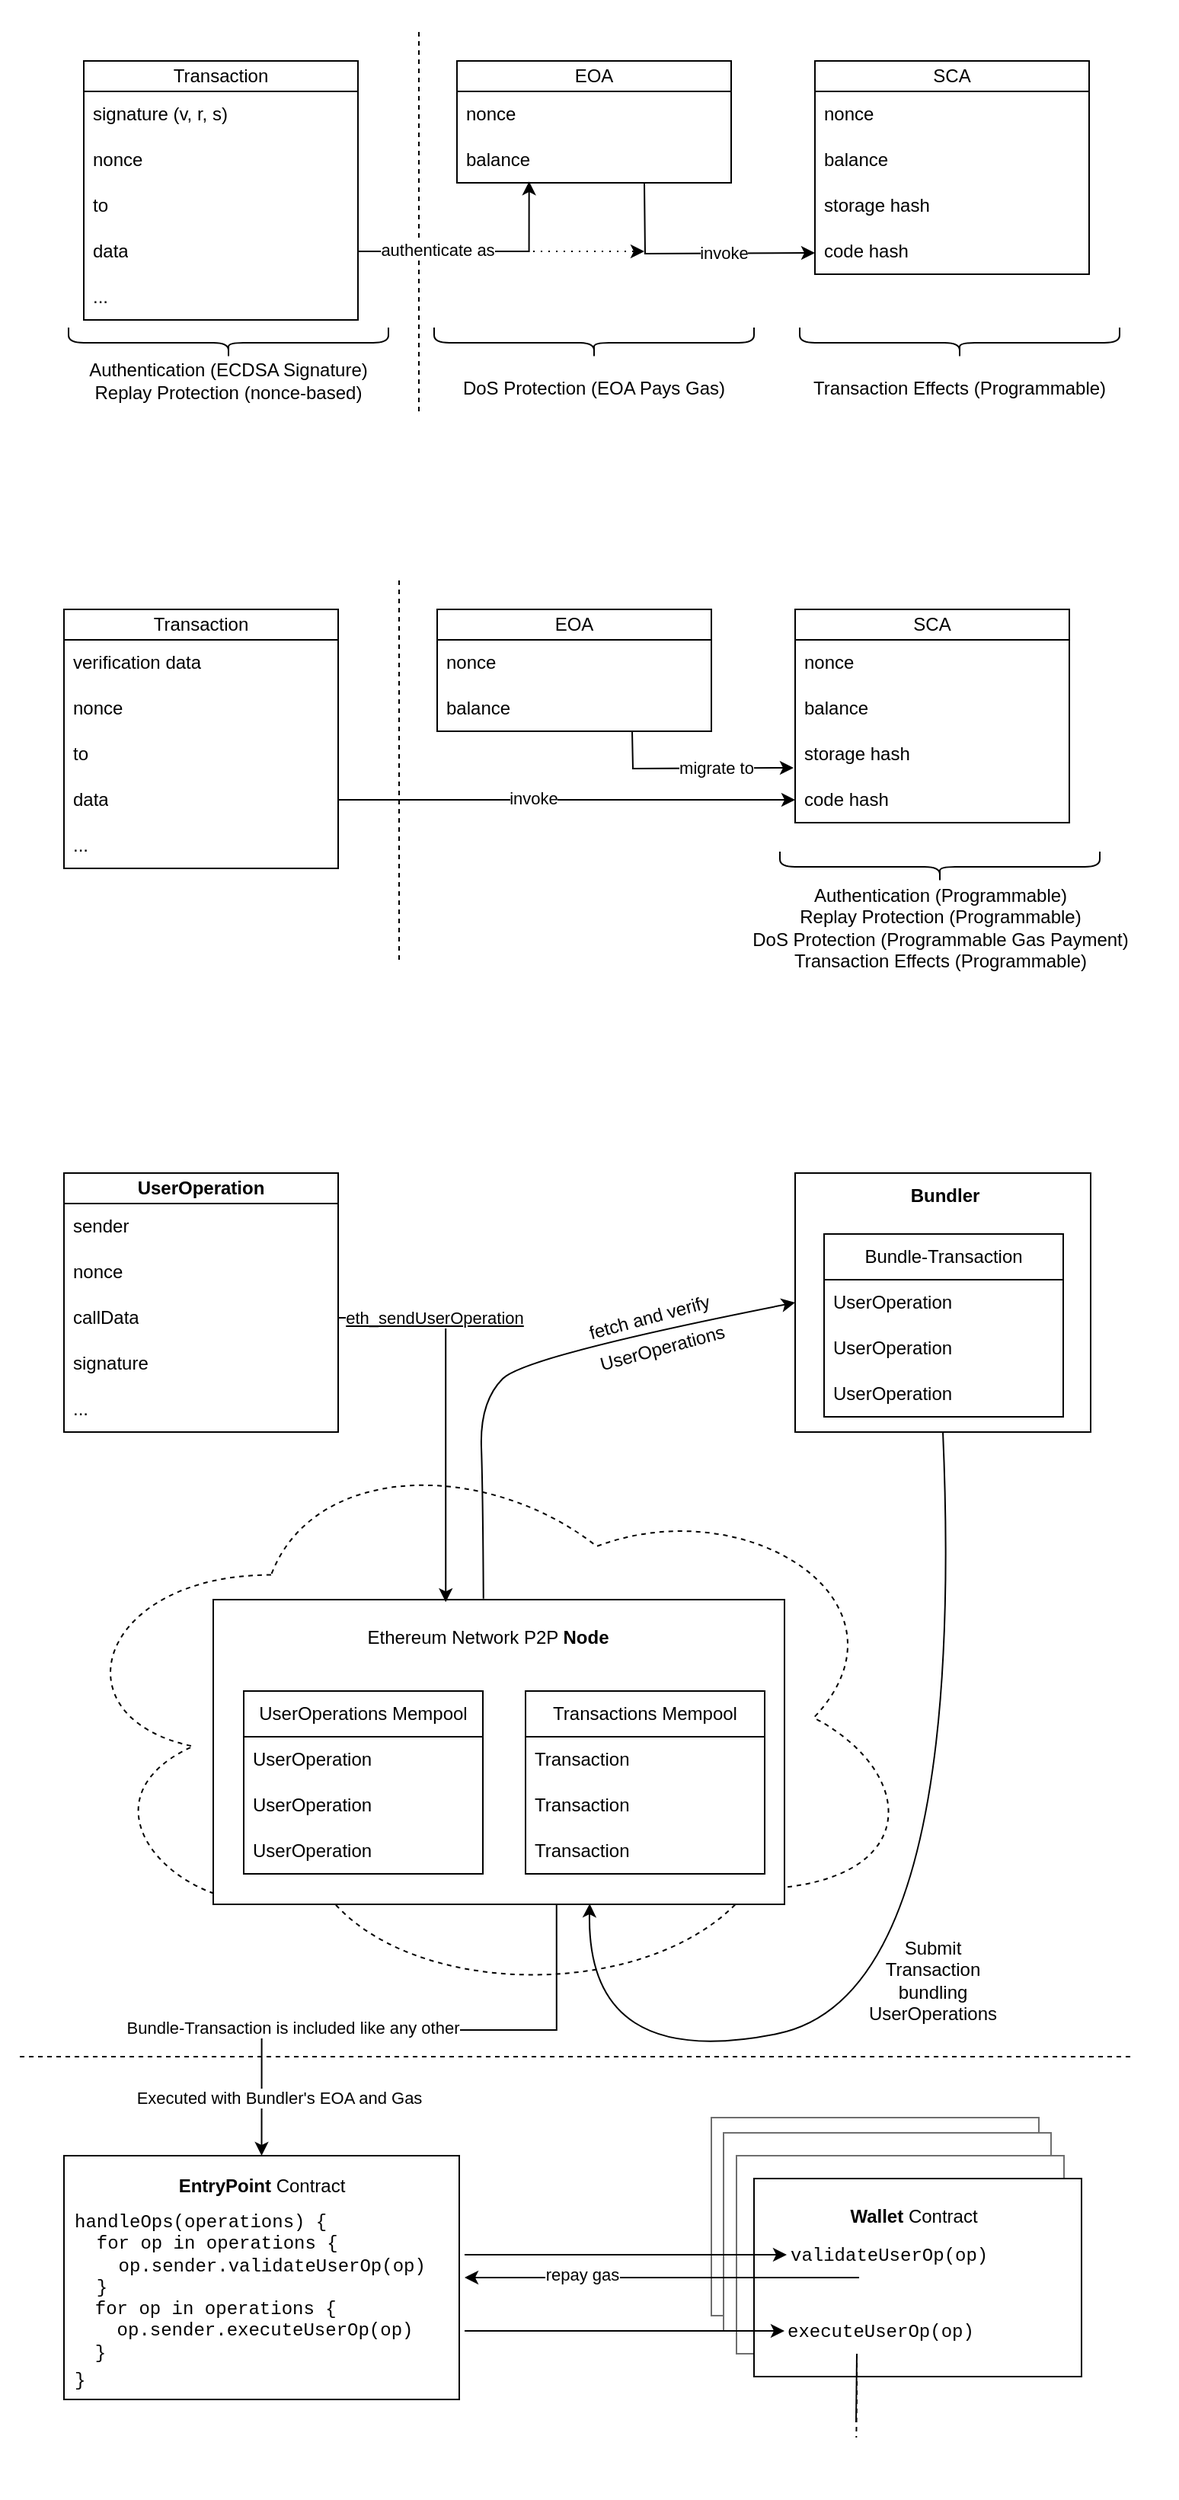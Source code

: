 <mxfile version="28.2.8">
  <diagram name="Page-1" id="7w7r3kvUFcRNMdiOJ8uH">
    <mxGraphModel dx="2393" dy="3970" grid="1" gridSize="10" guides="1" tooltips="1" connect="1" arrows="1" fold="1" page="1" pageScale="1" pageWidth="850" pageHeight="1100" math="0" shadow="0">
      <root>
        <mxCell id="0" />
        <mxCell id="1" parent="0" />
        <mxCell id="ZVY8FTALhbSQle76y_pE-7" value="" style="rounded=0;whiteSpace=wrap;html=1;strokeColor=none;" vertex="1" parent="1">
          <mxGeometry x="45" y="780" width="760" height="900" as="geometry" />
        </mxCell>
        <mxCell id="ZVY8FTALhbSQle76y_pE-8" value="" style="ellipse;shape=cloud;whiteSpace=wrap;html=1;dashed=1;" vertex="1" parent="1">
          <mxGeometry x="80.5" y="980" width="570" height="375" as="geometry" />
        </mxCell>
        <mxCell id="ZVY8FTALhbSQle76y_pE-43" style="edgeStyle=orthogonalEdgeStyle;rounded=0;orthogonalLoop=1;jettySize=auto;html=1;exitX=0.601;exitY=0.985;exitDx=0;exitDy=0;entryX=0.5;entryY=0;entryDx=0;entryDy=0;exitPerimeter=0;" edge="1" parent="1" source="ZVY8FTALhbSQle76y_pE-19" target="ZVY8FTALhbSQle76y_pE-37">
          <mxGeometry relative="1" as="geometry" />
        </mxCell>
        <mxCell id="ZVY8FTALhbSQle76y_pE-44" value="Bundle-Transaction is included like any other" style="edgeLabel;html=1;align=center;verticalAlign=middle;resizable=0;points=[];" vertex="1" connectable="0" parent="ZVY8FTALhbSQle76y_pE-43">
          <mxGeometry x="0.434" y="-2" relative="1" as="geometry">
            <mxPoint as="offset" />
          </mxGeometry>
        </mxCell>
        <mxCell id="ZVY8FTALhbSQle76y_pE-45" value="Executed with Bundler&#39;s EOA and Gas" style="edgeLabel;html=1;align=center;verticalAlign=middle;resizable=0;points=[];" vertex="1" connectable="0" parent="ZVY8FTALhbSQle76y_pE-43">
          <mxGeometry x="0.79" relative="1" as="geometry">
            <mxPoint x="11" as="offset" />
          </mxGeometry>
        </mxCell>
        <mxCell id="ZVY8FTALhbSQle76y_pE-19" value="" style="rounded=0;whiteSpace=wrap;html=1;" vertex="1" parent="1">
          <mxGeometry x="185" y="1090" width="375" height="200" as="geometry" />
        </mxCell>
        <mxCell id="ZYoF0feH29Gr8LBUgofb-40" value="" style="rounded=0;whiteSpace=wrap;html=1;strokeColor=none;" parent="1" vertex="1">
          <mxGeometry x="58" y="40" width="760" height="300" as="geometry" />
        </mxCell>
        <mxCell id="ZYoF0feH29Gr8LBUgofb-3" value="" style="endArrow=none;dashed=1;html=1;rounded=0;" parent="1" edge="1">
          <mxGeometry width="50" height="50" relative="1" as="geometry">
            <mxPoint x="320" y="310" as="sourcePoint" />
            <mxPoint x="320" y="60" as="targetPoint" />
          </mxGeometry>
        </mxCell>
        <mxCell id="ZYoF0feH29Gr8LBUgofb-5" value="" style="shape=curlyBracket;whiteSpace=wrap;html=1;rounded=1;labelPosition=left;verticalLabelPosition=middle;align=right;verticalAlign=middle;rotation=-90;" parent="1" vertex="1">
          <mxGeometry x="185" y="160" width="20" height="210" as="geometry" />
        </mxCell>
        <mxCell id="ZYoF0feH29Gr8LBUgofb-6" value="" style="shape=curlyBracket;whiteSpace=wrap;html=1;rounded=1;labelPosition=left;verticalLabelPosition=middle;align=right;verticalAlign=middle;rotation=-90;" parent="1" vertex="1">
          <mxGeometry x="425" y="160" width="20" height="210" as="geometry" />
        </mxCell>
        <mxCell id="ZYoF0feH29Gr8LBUgofb-7" value="" style="shape=curlyBracket;whiteSpace=wrap;html=1;rounded=1;labelPosition=left;verticalLabelPosition=middle;align=right;verticalAlign=middle;rotation=-90;" parent="1" vertex="1">
          <mxGeometry x="665" y="160" width="20" height="210" as="geometry" />
        </mxCell>
        <mxCell id="ZYoF0feH29Gr8LBUgofb-8" value="Authentication (ECDSA Signature)&lt;div&gt;Replay Protection (nonce-based)&lt;/div&gt;" style="text;html=1;align=center;verticalAlign=middle;whiteSpace=wrap;rounded=0;" parent="1" vertex="1">
          <mxGeometry x="90" y="275" width="210" height="30" as="geometry" />
        </mxCell>
        <mxCell id="ZYoF0feH29Gr8LBUgofb-9" value="DoS Protection (EOA Pays Gas)" style="text;html=1;align=center;verticalAlign=middle;whiteSpace=wrap;rounded=0;" parent="1" vertex="1">
          <mxGeometry x="330" y="280" width="210" height="30" as="geometry" />
        </mxCell>
        <mxCell id="ZYoF0feH29Gr8LBUgofb-10" value="Transaction Effects (Programmable)" style="text;html=1;align=center;verticalAlign=middle;whiteSpace=wrap;rounded=0;" parent="1" vertex="1">
          <mxGeometry x="570" y="280" width="210" height="30" as="geometry" />
        </mxCell>
        <mxCell id="ZYoF0feH29Gr8LBUgofb-16" value="Transaction" style="swimlane;fontStyle=0;childLayout=stackLayout;horizontal=1;startSize=20;horizontalStack=0;resizeParent=1;resizeParentMax=0;resizeLast=0;collapsible=1;marginBottom=0;whiteSpace=wrap;html=1;" parent="1" vertex="1">
          <mxGeometry x="100" y="80" width="180" height="170" as="geometry" />
        </mxCell>
        <mxCell id="ZYoF0feH29Gr8LBUgofb-17" value="signature (v, r, s)" style="text;strokeColor=none;fillColor=none;align=left;verticalAlign=middle;spacingLeft=4;spacingRight=4;overflow=hidden;points=[[0,0.5],[1,0.5]];portConstraint=eastwest;rotatable=0;whiteSpace=wrap;html=1;" parent="ZYoF0feH29Gr8LBUgofb-16" vertex="1">
          <mxGeometry y="20" width="180" height="30" as="geometry" />
        </mxCell>
        <mxCell id="ZYoF0feH29Gr8LBUgofb-18" value="nonce" style="text;strokeColor=none;fillColor=none;align=left;verticalAlign=middle;spacingLeft=4;spacingRight=4;overflow=hidden;points=[[0,0.5],[1,0.5]];portConstraint=eastwest;rotatable=0;whiteSpace=wrap;html=1;" parent="ZYoF0feH29Gr8LBUgofb-16" vertex="1">
          <mxGeometry y="50" width="180" height="30" as="geometry" />
        </mxCell>
        <mxCell id="ZYoF0feH29Gr8LBUgofb-20" value="to" style="text;strokeColor=none;fillColor=none;align=left;verticalAlign=middle;spacingLeft=4;spacingRight=4;overflow=hidden;points=[[0,0.5],[1,0.5]];portConstraint=eastwest;rotatable=0;whiteSpace=wrap;html=1;" parent="ZYoF0feH29Gr8LBUgofb-16" vertex="1">
          <mxGeometry y="80" width="180" height="30" as="geometry" />
        </mxCell>
        <mxCell id="ZYoF0feH29Gr8LBUgofb-19" value="data" style="text;strokeColor=none;fillColor=none;align=left;verticalAlign=middle;spacingLeft=4;spacingRight=4;overflow=hidden;points=[[0,0.5],[1,0.5]];portConstraint=eastwest;rotatable=0;whiteSpace=wrap;html=1;" parent="ZYoF0feH29Gr8LBUgofb-16" vertex="1">
          <mxGeometry y="110" width="180" height="30" as="geometry" />
        </mxCell>
        <mxCell id="ZYoF0feH29Gr8LBUgofb-21" value="..." style="text;strokeColor=none;fillColor=none;align=left;verticalAlign=middle;spacingLeft=4;spacingRight=4;overflow=hidden;points=[[0,0.5],[1,0.5]];portConstraint=eastwest;rotatable=0;whiteSpace=wrap;html=1;" parent="ZYoF0feH29Gr8LBUgofb-16" vertex="1">
          <mxGeometry y="140" width="180" height="30" as="geometry" />
        </mxCell>
        <mxCell id="ZYoF0feH29Gr8LBUgofb-22" value="EOA" style="swimlane;fontStyle=0;childLayout=stackLayout;horizontal=1;startSize=20;horizontalStack=0;resizeParent=1;resizeParentMax=0;resizeLast=0;collapsible=1;marginBottom=0;whiteSpace=wrap;html=1;" parent="1" vertex="1">
          <mxGeometry x="345" y="80" width="180" height="80" as="geometry" />
        </mxCell>
        <mxCell id="ZYoF0feH29Gr8LBUgofb-23" value="nonce" style="text;strokeColor=none;fillColor=none;align=left;verticalAlign=middle;spacingLeft=4;spacingRight=4;overflow=hidden;points=[[0,0.5],[1,0.5]];portConstraint=eastwest;rotatable=0;whiteSpace=wrap;html=1;" parent="ZYoF0feH29Gr8LBUgofb-22" vertex="1">
          <mxGeometry y="20" width="180" height="30" as="geometry" />
        </mxCell>
        <mxCell id="ZYoF0feH29Gr8LBUgofb-24" value="balance" style="text;strokeColor=none;fillColor=none;align=left;verticalAlign=middle;spacingLeft=4;spacingRight=4;overflow=hidden;points=[[0,0.5],[1,0.5]];portConstraint=eastwest;rotatable=0;whiteSpace=wrap;html=1;" parent="ZYoF0feH29Gr8LBUgofb-22" vertex="1">
          <mxGeometry y="50" width="180" height="30" as="geometry" />
        </mxCell>
        <mxCell id="ZYoF0feH29Gr8LBUgofb-28" value="SCA" style="swimlane;fontStyle=0;childLayout=stackLayout;horizontal=1;startSize=20;horizontalStack=0;resizeParent=1;resizeParentMax=0;resizeLast=0;collapsible=1;marginBottom=0;whiteSpace=wrap;html=1;" parent="1" vertex="1">
          <mxGeometry x="580" y="80" width="180" height="140" as="geometry" />
        </mxCell>
        <mxCell id="ZYoF0feH29Gr8LBUgofb-29" value="nonce" style="text;strokeColor=none;fillColor=none;align=left;verticalAlign=middle;spacingLeft=4;spacingRight=4;overflow=hidden;points=[[0,0.5],[1,0.5]];portConstraint=eastwest;rotatable=0;whiteSpace=wrap;html=1;" parent="ZYoF0feH29Gr8LBUgofb-28" vertex="1">
          <mxGeometry y="20" width="180" height="30" as="geometry" />
        </mxCell>
        <mxCell id="ZYoF0feH29Gr8LBUgofb-30" value="balance" style="text;strokeColor=none;fillColor=none;align=left;verticalAlign=middle;spacingLeft=4;spacingRight=4;overflow=hidden;points=[[0,0.5],[1,0.5]];portConstraint=eastwest;rotatable=0;whiteSpace=wrap;html=1;" parent="ZYoF0feH29Gr8LBUgofb-28" vertex="1">
          <mxGeometry y="50" width="180" height="30" as="geometry" />
        </mxCell>
        <mxCell id="ZYoF0feH29Gr8LBUgofb-31" value="storage hash" style="text;strokeColor=none;fillColor=none;align=left;verticalAlign=middle;spacingLeft=4;spacingRight=4;overflow=hidden;points=[[0,0.5],[1,0.5]];portConstraint=eastwest;rotatable=0;whiteSpace=wrap;html=1;" parent="ZYoF0feH29Gr8LBUgofb-28" vertex="1">
          <mxGeometry y="80" width="180" height="30" as="geometry" />
        </mxCell>
        <mxCell id="ZYoF0feH29Gr8LBUgofb-32" value="code hash" style="text;strokeColor=none;fillColor=none;align=left;verticalAlign=middle;spacingLeft=4;spacingRight=4;overflow=hidden;points=[[0,0.5],[1,0.5]];portConstraint=eastwest;rotatable=0;whiteSpace=wrap;html=1;" parent="ZYoF0feH29Gr8LBUgofb-28" vertex="1">
          <mxGeometry y="110" width="180" height="30" as="geometry" />
        </mxCell>
        <mxCell id="ZYoF0feH29Gr8LBUgofb-34" style="edgeStyle=orthogonalEdgeStyle;rounded=0;orthogonalLoop=1;jettySize=auto;html=1;exitX=1;exitY=0.5;exitDx=0;exitDy=0;entryX=0.263;entryY=0.97;entryDx=0;entryDy=0;entryPerimeter=0;" parent="1" source="ZYoF0feH29Gr8LBUgofb-19" target="ZYoF0feH29Gr8LBUgofb-24" edge="1">
          <mxGeometry relative="1" as="geometry" />
        </mxCell>
        <mxCell id="ZYoF0feH29Gr8LBUgofb-35" value="authenticate&amp;nbsp;&lt;span style=&quot;background-color: light-dark(#ffffff, var(--ge-dark-color, #121212)); color: light-dark(rgb(0, 0, 0), rgb(255, 255, 255));&quot;&gt;as&lt;/span&gt;" style="edgeLabel;html=1;align=center;verticalAlign=middle;resizable=0;points=[];" parent="ZYoF0feH29Gr8LBUgofb-34" vertex="1" connectable="0">
          <mxGeometry x="-0.351" y="4" relative="1" as="geometry">
            <mxPoint y="3" as="offset" />
          </mxGeometry>
        </mxCell>
        <mxCell id="ZYoF0feH29Gr8LBUgofb-36" style="edgeStyle=orthogonalEdgeStyle;rounded=0;orthogonalLoop=1;jettySize=auto;html=1;exitX=1;exitY=0.5;exitDx=0;exitDy=0;entryX=0.263;entryY=0.97;entryDx=0;entryDy=0;entryPerimeter=0;endArrow=none;startFill=1;startArrow=classic;" parent="1" edge="1">
          <mxGeometry relative="1" as="geometry">
            <mxPoint x="580" y="206" as="sourcePoint" />
            <mxPoint x="468" y="160" as="targetPoint" />
          </mxGeometry>
        </mxCell>
        <mxCell id="ZYoF0feH29Gr8LBUgofb-37" value="invoke" style="edgeLabel;html=1;align=center;verticalAlign=middle;resizable=0;points=[];" parent="ZYoF0feH29Gr8LBUgofb-36" vertex="1" connectable="0">
          <mxGeometry x="-0.351" y="4" relative="1" as="geometry">
            <mxPoint x="-9" y="-4" as="offset" />
          </mxGeometry>
        </mxCell>
        <mxCell id="ZYoF0feH29Gr8LBUgofb-39" style="edgeStyle=orthogonalEdgeStyle;rounded=0;orthogonalLoop=1;jettySize=auto;html=1;dashed=1;dashPattern=1 4;" parent="1" edge="1">
          <mxGeometry relative="1" as="geometry">
            <mxPoint x="390" y="205" as="sourcePoint" />
            <mxPoint x="468" y="205" as="targetPoint" />
          </mxGeometry>
        </mxCell>
        <mxCell id="ZYoF0feH29Gr8LBUgofb-41" value="" style="rounded=0;whiteSpace=wrap;html=1;strokeColor=none;" parent="1" vertex="1">
          <mxGeometry x="45" y="400" width="760" height="300" as="geometry" />
        </mxCell>
        <mxCell id="ZYoF0feH29Gr8LBUgofb-42" value="" style="endArrow=none;dashed=1;html=1;rounded=0;" parent="1" edge="1">
          <mxGeometry width="50" height="50" relative="1" as="geometry">
            <mxPoint x="307" y="670" as="sourcePoint" />
            <mxPoint x="307" y="420" as="targetPoint" />
          </mxGeometry>
        </mxCell>
        <mxCell id="ZYoF0feH29Gr8LBUgofb-45" value="" style="shape=curlyBracket;whiteSpace=wrap;html=1;rounded=1;labelPosition=left;verticalLabelPosition=middle;align=right;verticalAlign=middle;rotation=-90;" parent="1" vertex="1">
          <mxGeometry x="652" y="504" width="20" height="210" as="geometry" />
        </mxCell>
        <mxCell id="ZYoF0feH29Gr8LBUgofb-48" value="&lt;div&gt;Authentication (Programmable)&lt;div&gt;Replay Protection (Programmable)&lt;/div&gt;&lt;/div&gt;&lt;div&gt;DoS Protection (Programmable Gas Payment)&lt;/div&gt;Transaction Effects (Programmable)" style="text;html=1;align=center;verticalAlign=middle;whiteSpace=wrap;rounded=0;" parent="1" vertex="1">
          <mxGeometry x="528.5" y="634" width="267" height="30" as="geometry" />
        </mxCell>
        <mxCell id="ZYoF0feH29Gr8LBUgofb-49" value="Transaction" style="swimlane;fontStyle=0;childLayout=stackLayout;horizontal=1;startSize=20;horizontalStack=0;resizeParent=1;resizeParentMax=0;resizeLast=0;collapsible=1;marginBottom=0;whiteSpace=wrap;html=1;" parent="1" vertex="1">
          <mxGeometry x="87" y="440" width="180" height="170" as="geometry" />
        </mxCell>
        <mxCell id="ZYoF0feH29Gr8LBUgofb-50" value="verification data" style="text;strokeColor=none;fillColor=none;align=left;verticalAlign=middle;spacingLeft=4;spacingRight=4;overflow=hidden;points=[[0,0.5],[1,0.5]];portConstraint=eastwest;rotatable=0;whiteSpace=wrap;html=1;" parent="ZYoF0feH29Gr8LBUgofb-49" vertex="1">
          <mxGeometry y="20" width="180" height="30" as="geometry" />
        </mxCell>
        <mxCell id="ZYoF0feH29Gr8LBUgofb-51" value="nonce" style="text;strokeColor=none;fillColor=none;align=left;verticalAlign=middle;spacingLeft=4;spacingRight=4;overflow=hidden;points=[[0,0.5],[1,0.5]];portConstraint=eastwest;rotatable=0;whiteSpace=wrap;html=1;" parent="ZYoF0feH29Gr8LBUgofb-49" vertex="1">
          <mxGeometry y="50" width="180" height="30" as="geometry" />
        </mxCell>
        <mxCell id="ZYoF0feH29Gr8LBUgofb-52" value="to" style="text;strokeColor=none;fillColor=none;align=left;verticalAlign=middle;spacingLeft=4;spacingRight=4;overflow=hidden;points=[[0,0.5],[1,0.5]];portConstraint=eastwest;rotatable=0;whiteSpace=wrap;html=1;" parent="ZYoF0feH29Gr8LBUgofb-49" vertex="1">
          <mxGeometry y="80" width="180" height="30" as="geometry" />
        </mxCell>
        <mxCell id="ZYoF0feH29Gr8LBUgofb-53" value="data" style="text;strokeColor=none;fillColor=none;align=left;verticalAlign=middle;spacingLeft=4;spacingRight=4;overflow=hidden;points=[[0,0.5],[1,0.5]];portConstraint=eastwest;rotatable=0;whiteSpace=wrap;html=1;" parent="ZYoF0feH29Gr8LBUgofb-49" vertex="1">
          <mxGeometry y="110" width="180" height="30" as="geometry" />
        </mxCell>
        <mxCell id="ZYoF0feH29Gr8LBUgofb-54" value="..." style="text;strokeColor=none;fillColor=none;align=left;verticalAlign=middle;spacingLeft=4;spacingRight=4;overflow=hidden;points=[[0,0.5],[1,0.5]];portConstraint=eastwest;rotatable=0;whiteSpace=wrap;html=1;" parent="ZYoF0feH29Gr8LBUgofb-49" vertex="1">
          <mxGeometry y="140" width="180" height="30" as="geometry" />
        </mxCell>
        <mxCell id="ZYoF0feH29Gr8LBUgofb-55" value="EOA" style="swimlane;fontStyle=0;childLayout=stackLayout;horizontal=1;startSize=20;horizontalStack=0;resizeParent=1;resizeParentMax=0;resizeLast=0;collapsible=1;marginBottom=0;whiteSpace=wrap;html=1;" parent="1" vertex="1">
          <mxGeometry x="332" y="440" width="180" height="80" as="geometry" />
        </mxCell>
        <mxCell id="ZYoF0feH29Gr8LBUgofb-56" value="nonce" style="text;strokeColor=none;fillColor=none;align=left;verticalAlign=middle;spacingLeft=4;spacingRight=4;overflow=hidden;points=[[0,0.5],[1,0.5]];portConstraint=eastwest;rotatable=0;whiteSpace=wrap;html=1;" parent="ZYoF0feH29Gr8LBUgofb-55" vertex="1">
          <mxGeometry y="20" width="180" height="30" as="geometry" />
        </mxCell>
        <mxCell id="ZYoF0feH29Gr8LBUgofb-57" value="balance" style="text;strokeColor=none;fillColor=none;align=left;verticalAlign=middle;spacingLeft=4;spacingRight=4;overflow=hidden;points=[[0,0.5],[1,0.5]];portConstraint=eastwest;rotatable=0;whiteSpace=wrap;html=1;" parent="ZYoF0feH29Gr8LBUgofb-55" vertex="1">
          <mxGeometry y="50" width="180" height="30" as="geometry" />
        </mxCell>
        <mxCell id="ZYoF0feH29Gr8LBUgofb-58" value="SCA" style="swimlane;fontStyle=0;childLayout=stackLayout;horizontal=1;startSize=20;horizontalStack=0;resizeParent=1;resizeParentMax=0;resizeLast=0;collapsible=1;marginBottom=0;whiteSpace=wrap;html=1;" parent="1" vertex="1">
          <mxGeometry x="567" y="440" width="180" height="140" as="geometry" />
        </mxCell>
        <mxCell id="ZYoF0feH29Gr8LBUgofb-59" value="nonce" style="text;strokeColor=none;fillColor=none;align=left;verticalAlign=middle;spacingLeft=4;spacingRight=4;overflow=hidden;points=[[0,0.5],[1,0.5]];portConstraint=eastwest;rotatable=0;whiteSpace=wrap;html=1;" parent="ZYoF0feH29Gr8LBUgofb-58" vertex="1">
          <mxGeometry y="20" width="180" height="30" as="geometry" />
        </mxCell>
        <mxCell id="ZYoF0feH29Gr8LBUgofb-60" value="balance" style="text;strokeColor=none;fillColor=none;align=left;verticalAlign=middle;spacingLeft=4;spacingRight=4;overflow=hidden;points=[[0,0.5],[1,0.5]];portConstraint=eastwest;rotatable=0;whiteSpace=wrap;html=1;" parent="ZYoF0feH29Gr8LBUgofb-58" vertex="1">
          <mxGeometry y="50" width="180" height="30" as="geometry" />
        </mxCell>
        <mxCell id="ZYoF0feH29Gr8LBUgofb-61" value="storage hash" style="text;strokeColor=none;fillColor=none;align=left;verticalAlign=middle;spacingLeft=4;spacingRight=4;overflow=hidden;points=[[0,0.5],[1,0.5]];portConstraint=eastwest;rotatable=0;whiteSpace=wrap;html=1;" parent="ZYoF0feH29Gr8LBUgofb-58" vertex="1">
          <mxGeometry y="80" width="180" height="30" as="geometry" />
        </mxCell>
        <mxCell id="ZYoF0feH29Gr8LBUgofb-62" value="code hash" style="text;strokeColor=none;fillColor=none;align=left;verticalAlign=middle;spacingLeft=4;spacingRight=4;overflow=hidden;points=[[0,0.5],[1,0.5]];portConstraint=eastwest;rotatable=0;whiteSpace=wrap;html=1;" parent="ZYoF0feH29Gr8LBUgofb-58" vertex="1">
          <mxGeometry y="110" width="180" height="30" as="geometry" />
        </mxCell>
        <mxCell id="ZYoF0feH29Gr8LBUgofb-68" style="edgeStyle=orthogonalEdgeStyle;rounded=0;orthogonalLoop=1;jettySize=auto;html=1;exitX=1;exitY=0.5;exitDx=0;exitDy=0;entryX=0;entryY=0.5;entryDx=0;entryDy=0;" parent="1" source="ZYoF0feH29Gr8LBUgofb-53" target="ZYoF0feH29Gr8LBUgofb-62" edge="1">
          <mxGeometry relative="1" as="geometry" />
        </mxCell>
        <mxCell id="ZYoF0feH29Gr8LBUgofb-69" value="invoke" style="edgeLabel;html=1;align=center;verticalAlign=middle;resizable=0;points=[];" parent="ZYoF0feH29Gr8LBUgofb-68" vertex="1" connectable="0">
          <mxGeometry x="-0.15" y="1" relative="1" as="geometry">
            <mxPoint as="offset" />
          </mxGeometry>
        </mxCell>
        <mxCell id="ZYoF0feH29Gr8LBUgofb-72" style="edgeStyle=orthogonalEdgeStyle;rounded=0;orthogonalLoop=1;jettySize=auto;html=1;exitX=1;exitY=0.5;exitDx=0;exitDy=0;endArrow=none;startFill=1;startArrow=classic;" parent="1" edge="1">
          <mxGeometry relative="1" as="geometry">
            <mxPoint x="566" y="544" as="sourcePoint" />
            <mxPoint x="460" y="520" as="targetPoint" />
          </mxGeometry>
        </mxCell>
        <mxCell id="ZYoF0feH29Gr8LBUgofb-73" value="migrate to" style="edgeLabel;html=1;align=center;verticalAlign=middle;resizable=0;points=[];" parent="ZYoF0feH29Gr8LBUgofb-72" vertex="1" connectable="0">
          <mxGeometry x="-0.351" y="4" relative="1" as="geometry">
            <mxPoint x="-9" y="-4" as="offset" />
          </mxGeometry>
        </mxCell>
        <mxCell id="ZVY8FTALhbSQle76y_pE-1" value="&lt;b&gt;UserOperation&lt;/b&gt;" style="swimlane;fontStyle=0;childLayout=stackLayout;horizontal=1;startSize=20;horizontalStack=0;resizeParent=1;resizeParentMax=0;resizeLast=0;collapsible=1;marginBottom=0;whiteSpace=wrap;html=1;" vertex="1" parent="1">
          <mxGeometry x="87" y="810" width="180" height="170" as="geometry" />
        </mxCell>
        <mxCell id="ZVY8FTALhbSQle76y_pE-2" value="sender" style="text;strokeColor=none;fillColor=none;align=left;verticalAlign=middle;spacingLeft=4;spacingRight=4;overflow=hidden;points=[[0,0.5],[1,0.5]];portConstraint=eastwest;rotatable=0;whiteSpace=wrap;html=1;" vertex="1" parent="ZVY8FTALhbSQle76y_pE-1">
          <mxGeometry y="20" width="180" height="30" as="geometry" />
        </mxCell>
        <mxCell id="ZVY8FTALhbSQle76y_pE-3" value="nonce" style="text;strokeColor=none;fillColor=none;align=left;verticalAlign=middle;spacingLeft=4;spacingRight=4;overflow=hidden;points=[[0,0.5],[1,0.5]];portConstraint=eastwest;rotatable=0;whiteSpace=wrap;html=1;" vertex="1" parent="ZVY8FTALhbSQle76y_pE-1">
          <mxGeometry y="50" width="180" height="30" as="geometry" />
        </mxCell>
        <mxCell id="ZVY8FTALhbSQle76y_pE-4" value="callData" style="text;strokeColor=none;fillColor=none;align=left;verticalAlign=middle;spacingLeft=4;spacingRight=4;overflow=hidden;points=[[0,0.5],[1,0.5]];portConstraint=eastwest;rotatable=0;whiteSpace=wrap;html=1;" vertex="1" parent="ZVY8FTALhbSQle76y_pE-1">
          <mxGeometry y="80" width="180" height="30" as="geometry" />
        </mxCell>
        <mxCell id="ZVY8FTALhbSQle76y_pE-5" value="signature" style="text;strokeColor=none;fillColor=none;align=left;verticalAlign=middle;spacingLeft=4;spacingRight=4;overflow=hidden;points=[[0,0.5],[1,0.5]];portConstraint=eastwest;rotatable=0;whiteSpace=wrap;html=1;" vertex="1" parent="ZVY8FTALhbSQle76y_pE-1">
          <mxGeometry y="110" width="180" height="30" as="geometry" />
        </mxCell>
        <mxCell id="ZVY8FTALhbSQle76y_pE-6" value="..." style="text;strokeColor=none;fillColor=none;align=left;verticalAlign=middle;spacingLeft=4;spacingRight=4;overflow=hidden;points=[[0,0.5],[1,0.5]];portConstraint=eastwest;rotatable=0;whiteSpace=wrap;html=1;" vertex="1" parent="ZVY8FTALhbSQle76y_pE-1">
          <mxGeometry y="140" width="180" height="30" as="geometry" />
        </mxCell>
        <mxCell id="ZVY8FTALhbSQle76y_pE-9" value="UserOperations Mempool" style="swimlane;fontStyle=0;childLayout=stackLayout;horizontal=1;startSize=30;horizontalStack=0;resizeParent=1;resizeParentMax=0;resizeLast=0;collapsible=1;marginBottom=0;whiteSpace=wrap;html=1;" vertex="1" parent="1">
          <mxGeometry x="205" y="1150" width="157" height="120" as="geometry" />
        </mxCell>
        <mxCell id="ZVY8FTALhbSQle76y_pE-10" value="UserOperation" style="text;strokeColor=none;fillColor=none;align=left;verticalAlign=middle;spacingLeft=4;spacingRight=4;overflow=hidden;points=[[0,0.5],[1,0.5]];portConstraint=eastwest;rotatable=0;whiteSpace=wrap;html=1;" vertex="1" parent="ZVY8FTALhbSQle76y_pE-9">
          <mxGeometry y="30" width="157" height="30" as="geometry" />
        </mxCell>
        <mxCell id="ZVY8FTALhbSQle76y_pE-13" value="UserOperation" style="text;strokeColor=none;fillColor=none;align=left;verticalAlign=middle;spacingLeft=4;spacingRight=4;overflow=hidden;points=[[0,0.5],[1,0.5]];portConstraint=eastwest;rotatable=0;whiteSpace=wrap;html=1;" vertex="1" parent="ZVY8FTALhbSQle76y_pE-9">
          <mxGeometry y="60" width="157" height="30" as="geometry" />
        </mxCell>
        <mxCell id="ZVY8FTALhbSQle76y_pE-14" value="UserOperation" style="text;strokeColor=none;fillColor=none;align=left;verticalAlign=middle;spacingLeft=4;spacingRight=4;overflow=hidden;points=[[0,0.5],[1,0.5]];portConstraint=eastwest;rotatable=0;whiteSpace=wrap;html=1;" vertex="1" parent="ZVY8FTALhbSQle76y_pE-9">
          <mxGeometry y="90" width="157" height="30" as="geometry" />
        </mxCell>
        <mxCell id="ZVY8FTALhbSQle76y_pE-15" value="Transactions Mempool" style="swimlane;fontStyle=0;childLayout=stackLayout;horizontal=1;startSize=30;horizontalStack=0;resizeParent=1;resizeParentMax=0;resizeLast=0;collapsible=1;marginBottom=0;whiteSpace=wrap;html=1;" vertex="1" parent="1">
          <mxGeometry x="390" y="1150" width="157" height="120" as="geometry" />
        </mxCell>
        <mxCell id="ZVY8FTALhbSQle76y_pE-16" value="Transaction" style="text;strokeColor=none;fillColor=none;align=left;verticalAlign=middle;spacingLeft=4;spacingRight=4;overflow=hidden;points=[[0,0.5],[1,0.5]];portConstraint=eastwest;rotatable=0;whiteSpace=wrap;html=1;" vertex="1" parent="ZVY8FTALhbSQle76y_pE-15">
          <mxGeometry y="30" width="157" height="30" as="geometry" />
        </mxCell>
        <mxCell id="ZVY8FTALhbSQle76y_pE-17" value="Transaction" style="text;strokeColor=none;fillColor=none;align=left;verticalAlign=middle;spacingLeft=4;spacingRight=4;overflow=hidden;points=[[0,0.5],[1,0.5]];portConstraint=eastwest;rotatable=0;whiteSpace=wrap;html=1;" vertex="1" parent="ZVY8FTALhbSQle76y_pE-15">
          <mxGeometry y="60" width="157" height="30" as="geometry" />
        </mxCell>
        <mxCell id="ZVY8FTALhbSQle76y_pE-18" value="Transaction" style="text;strokeColor=none;fillColor=none;align=left;verticalAlign=middle;spacingLeft=4;spacingRight=4;overflow=hidden;points=[[0,0.5],[1,0.5]];portConstraint=eastwest;rotatable=0;whiteSpace=wrap;html=1;" vertex="1" parent="ZVY8FTALhbSQle76y_pE-15">
          <mxGeometry y="90" width="157" height="30" as="geometry" />
        </mxCell>
        <mxCell id="ZVY8FTALhbSQle76y_pE-20" value="Ethereum Network P2P &lt;b&gt;Node&lt;/b&gt;" style="text;html=1;whiteSpace=wrap;strokeColor=none;fillColor=none;align=center;verticalAlign=middle;rounded=0;" vertex="1" parent="1">
          <mxGeometry x="260" y="1100" width="211" height="30" as="geometry" />
        </mxCell>
        <mxCell id="ZVY8FTALhbSQle76y_pE-21" style="edgeStyle=orthogonalEdgeStyle;rounded=0;orthogonalLoop=1;jettySize=auto;html=1;exitX=1;exitY=0.5;exitDx=0;exitDy=0;entryX=0.407;entryY=0.008;entryDx=0;entryDy=0;entryPerimeter=0;" edge="1" parent="1" source="ZVY8FTALhbSQle76y_pE-4" target="ZVY8FTALhbSQle76y_pE-19">
          <mxGeometry relative="1" as="geometry" />
        </mxCell>
        <mxCell id="ZVY8FTALhbSQle76y_pE-22" value="eth_sendUserOperation" style="edgeLabel;html=1;align=center;verticalAlign=middle;resizable=0;points=[];fontStyle=4" vertex="1" connectable="0" parent="ZVY8FTALhbSQle76y_pE-21">
          <mxGeometry x="-0.589" y="-2" relative="1" as="geometry">
            <mxPoint x="10" y="-2" as="offset" />
          </mxGeometry>
        </mxCell>
        <mxCell id="ZVY8FTALhbSQle76y_pE-23" value="" style="rounded=0;whiteSpace=wrap;html=1;" vertex="1" parent="1">
          <mxGeometry x="567" y="810" width="194" height="170" as="geometry" />
        </mxCell>
        <mxCell id="ZVY8FTALhbSQle76y_pE-24" value="" style="curved=1;endArrow=classic;html=1;rounded=0;exitX=0.473;exitY=-0.003;exitDx=0;exitDy=0;exitPerimeter=0;entryX=0;entryY=0.5;entryDx=0;entryDy=0;" edge="1" parent="1" source="ZVY8FTALhbSQle76y_pE-19" target="ZVY8FTALhbSQle76y_pE-23">
          <mxGeometry width="50" height="50" relative="1" as="geometry">
            <mxPoint x="400" y="1000" as="sourcePoint" />
            <mxPoint x="450" y="950" as="targetPoint" />
            <Array as="points">
              <mxPoint x="362" y="1020" />
              <mxPoint x="360" y="960" />
              <mxPoint x="390" y="930" />
            </Array>
          </mxGeometry>
        </mxCell>
        <mxCell id="ZVY8FTALhbSQle76y_pE-25" value="&lt;b&gt;Bundler&lt;/b&gt;" style="text;html=1;whiteSpace=wrap;strokeColor=none;fillColor=none;align=center;verticalAlign=middle;rounded=0;" vertex="1" parent="1">
          <mxGeometry x="586.5" y="810" width="156.5" height="30" as="geometry" />
        </mxCell>
        <mxCell id="ZVY8FTALhbSQle76y_pE-26" value="Bundle-Transaction" style="swimlane;fontStyle=0;childLayout=stackLayout;horizontal=1;startSize=30;horizontalStack=0;resizeParent=1;resizeParentMax=0;resizeLast=0;collapsible=1;marginBottom=0;whiteSpace=wrap;html=1;" vertex="1" parent="1">
          <mxGeometry x="586" y="850" width="157" height="120" as="geometry" />
        </mxCell>
        <mxCell id="ZVY8FTALhbSQle76y_pE-27" value="UserOperation" style="text;strokeColor=none;fillColor=none;align=left;verticalAlign=middle;spacingLeft=4;spacingRight=4;overflow=hidden;points=[[0,0.5],[1,0.5]];portConstraint=eastwest;rotatable=0;whiteSpace=wrap;html=1;" vertex="1" parent="ZVY8FTALhbSQle76y_pE-26">
          <mxGeometry y="30" width="157" height="30" as="geometry" />
        </mxCell>
        <mxCell id="ZVY8FTALhbSQle76y_pE-28" value="UserOperation" style="text;strokeColor=none;fillColor=none;align=left;verticalAlign=middle;spacingLeft=4;spacingRight=4;overflow=hidden;points=[[0,0.5],[1,0.5]];portConstraint=eastwest;rotatable=0;whiteSpace=wrap;html=1;" vertex="1" parent="ZVY8FTALhbSQle76y_pE-26">
          <mxGeometry y="60" width="157" height="30" as="geometry" />
        </mxCell>
        <mxCell id="ZVY8FTALhbSQle76y_pE-29" value="UserOperation" style="text;strokeColor=none;fillColor=none;align=left;verticalAlign=middle;spacingLeft=4;spacingRight=4;overflow=hidden;points=[[0,0.5],[1,0.5]];portConstraint=eastwest;rotatable=0;whiteSpace=wrap;html=1;" vertex="1" parent="ZVY8FTALhbSQle76y_pE-26">
          <mxGeometry y="90" width="157" height="30" as="geometry" />
        </mxCell>
        <mxCell id="ZVY8FTALhbSQle76y_pE-31" value="" style="curved=1;endArrow=none;html=1;rounded=0;entryX=0.5;entryY=1;entryDx=0;entryDy=0;exitX=0.659;exitY=0.998;exitDx=0;exitDy=0;endFill=0;startArrow=classic;startFill=1;exitPerimeter=0;" edge="1" parent="1" source="ZVY8FTALhbSQle76y_pE-19" target="ZVY8FTALhbSQle76y_pE-23">
          <mxGeometry width="50" height="50" relative="1" as="geometry">
            <mxPoint x="602" y="1110" as="sourcePoint" />
            <mxPoint x="712" y="1030" as="targetPoint" />
            <Array as="points">
              <mxPoint x="430" y="1400" />
              <mxPoint x="680" y="1350" />
            </Array>
          </mxGeometry>
        </mxCell>
        <mxCell id="ZVY8FTALhbSQle76y_pE-33" value="fetch and verify" style="text;html=1;whiteSpace=wrap;strokeColor=none;fillColor=none;align=center;verticalAlign=middle;rounded=0;rotation=-15;" vertex="1" parent="1">
          <mxGeometry x="413.5" y="890" width="115" height="30" as="geometry" />
        </mxCell>
        <mxCell id="ZVY8FTALhbSQle76y_pE-34" value="UserOperations" style="text;html=1;whiteSpace=wrap;strokeColor=none;fillColor=none;align=center;verticalAlign=middle;rounded=0;rotation=-15;" vertex="1" parent="1">
          <mxGeometry x="420" y="915.0" width="120" height="20" as="geometry" />
        </mxCell>
        <mxCell id="ZVY8FTALhbSQle76y_pE-35" value="Submit Transaction&lt;div&gt;bundling&lt;/div&gt;&lt;div&gt;UserOperations&lt;/div&gt;" style="text;html=1;whiteSpace=wrap;strokeColor=none;fillColor=none;align=center;verticalAlign=middle;rounded=0;" vertex="1" parent="1">
          <mxGeometry x="609.5" y="1300" width="95" height="80" as="geometry" />
        </mxCell>
        <mxCell id="ZVY8FTALhbSQle76y_pE-36" value="" style="endArrow=none;dashed=1;html=1;rounded=0;" edge="1" parent="1">
          <mxGeometry width="50" height="50" relative="1" as="geometry">
            <mxPoint x="58" y="1390" as="sourcePoint" />
            <mxPoint x="790" y="1390" as="targetPoint" />
          </mxGeometry>
        </mxCell>
        <mxCell id="ZVY8FTALhbSQle76y_pE-37" value="" style="rounded=0;whiteSpace=wrap;html=1;" vertex="1" parent="1">
          <mxGeometry x="87" y="1455" width="259.5" height="160" as="geometry" />
        </mxCell>
        <mxCell id="ZVY8FTALhbSQle76y_pE-38" value="&lt;b&gt;EntryPoint&lt;/b&gt; Contract" style="text;html=1;whiteSpace=wrap;strokeColor=none;fillColor=none;align=center;verticalAlign=middle;rounded=0;" vertex="1" parent="1">
          <mxGeometry x="156.75" y="1460" width="120" height="30" as="geometry" />
        </mxCell>
        <mxCell id="ZVY8FTALhbSQle76y_pE-46" value="" style="rounded=0;whiteSpace=wrap;html=1;strokeColor=#6E6E6E;" vertex="1" parent="1">
          <mxGeometry x="512" y="1430" width="215" height="130" as="geometry" />
        </mxCell>
        <mxCell id="ZVY8FTALhbSQle76y_pE-48" value="" style="rounded=0;whiteSpace=wrap;html=1;strokeColor=#6E6E6E;" vertex="1" parent="1">
          <mxGeometry x="520" y="1440" width="215" height="130" as="geometry" />
        </mxCell>
        <mxCell id="ZVY8FTALhbSQle76y_pE-49" value="" style="rounded=0;whiteSpace=wrap;html=1;strokeColor=#6E6E6E;" vertex="1" parent="1">
          <mxGeometry x="528.5" y="1455" width="215" height="130" as="geometry" />
        </mxCell>
        <mxCell id="ZVY8FTALhbSQle76y_pE-50" value="" style="rounded=0;whiteSpace=wrap;html=1;" vertex="1" parent="1">
          <mxGeometry x="540" y="1470" width="215" height="130" as="geometry" />
        </mxCell>
        <mxCell id="ZVY8FTALhbSQle76y_pE-47" value="&lt;b&gt;Wallet&lt;/b&gt; Contract" style="text;html=1;whiteSpace=wrap;strokeColor=none;fillColor=none;align=center;verticalAlign=middle;rounded=0;" vertex="1" parent="1">
          <mxGeometry x="584.5" y="1480" width="120" height="30" as="geometry" />
        </mxCell>
        <mxCell id="ZVY8FTALhbSQle76y_pE-63" style="edgeStyle=orthogonalEdgeStyle;rounded=0;orthogonalLoop=1;jettySize=auto;html=1;exitX=1;exitY=0.5;exitDx=0;exitDy=0;entryX=0;entryY=0.5;entryDx=0;entryDy=0;" edge="1" parent="1" source="ZVY8FTALhbSQle76y_pE-51" target="ZVY8FTALhbSQle76y_pE-54">
          <mxGeometry relative="1" as="geometry" />
        </mxCell>
        <mxCell id="ZVY8FTALhbSQle76y_pE-51" value="handleOps(operations) {&lt;div&gt;&amp;nbsp; for op in operations {&lt;/div&gt;&lt;div&gt;&amp;nbsp; &amp;nbsp; op.sender.validateUserOp(op)&lt;/div&gt;&lt;div&gt;&amp;nbsp; }&lt;/div&gt;" style="text;html=1;whiteSpace=wrap;strokeColor=none;fillColor=none;align=left;verticalAlign=middle;rounded=0;fontFamily=Courier New;" vertex="1" parent="1">
          <mxGeometry x="92" y="1490" width="258" height="60" as="geometry" />
        </mxCell>
        <mxCell id="ZVY8FTALhbSQle76y_pE-65" style="edgeStyle=orthogonalEdgeStyle;rounded=0;orthogonalLoop=1;jettySize=auto;html=1;exitX=1;exitY=0.5;exitDx=0;exitDy=0;entryX=0;entryY=0.5;entryDx=0;entryDy=0;" edge="1" parent="1" source="ZVY8FTALhbSQle76y_pE-53" target="ZVY8FTALhbSQle76y_pE-55">
          <mxGeometry relative="1" as="geometry" />
        </mxCell>
        <mxCell id="ZVY8FTALhbSQle76y_pE-53" value="&lt;div style=&quot;font-family: &amp;quot;Courier New&amp;quot;;&quot;&gt;&amp;nbsp; for op in operations {&lt;/div&gt;&lt;div style=&quot;font-family: &amp;quot;Courier New&amp;quot;;&quot;&gt;&amp;nbsp; &amp;nbsp; op.sender.executeUserOp(op)&lt;/div&gt;&lt;div style=&quot;font-family: &amp;quot;Courier New&amp;quot;;&quot;&gt;&amp;nbsp; }&lt;/div&gt;" style="text;html=1;whiteSpace=wrap;strokeColor=none;fillColor=none;align=left;verticalAlign=middle;rounded=0;" vertex="1" parent="1">
          <mxGeometry x="91.25" y="1536" width="258.75" height="68" as="geometry" />
        </mxCell>
        <mxCell id="ZVY8FTALhbSQle76y_pE-64" style="edgeStyle=orthogonalEdgeStyle;rounded=0;orthogonalLoop=1;jettySize=auto;html=1;exitX=0.25;exitY=1;exitDx=0;exitDy=0;entryX=1;entryY=0.75;entryDx=0;entryDy=0;" edge="1" parent="1" source="ZVY8FTALhbSQle76y_pE-54" target="ZVY8FTALhbSQle76y_pE-51">
          <mxGeometry relative="1" as="geometry">
            <Array as="points">
              <mxPoint x="540" y="1535" />
              <mxPoint x="540" y="1535" />
            </Array>
          </mxGeometry>
        </mxCell>
        <mxCell id="ZVY8FTALhbSQle76y_pE-68" value="repay gas" style="edgeLabel;html=1;align=center;verticalAlign=middle;resizable=0;points=[];" vertex="1" connectable="0" parent="ZVY8FTALhbSQle76y_pE-64">
          <mxGeometry x="0.404" y="-2" relative="1" as="geometry">
            <mxPoint as="offset" />
          </mxGeometry>
        </mxCell>
        <mxCell id="ZVY8FTALhbSQle76y_pE-54" value="&lt;span style=&quot;font-family: &amp;quot;Courier New&amp;quot;;&quot;&gt;validateUserOp(op)&lt;/span&gt;" style="text;html=1;whiteSpace=wrap;strokeColor=none;fillColor=none;align=left;verticalAlign=middle;rounded=0;" vertex="1" parent="1">
          <mxGeometry x="561.5" y="1505" width="190" height="30" as="geometry" />
        </mxCell>
        <mxCell id="ZVY8FTALhbSQle76y_pE-69" style="edgeStyle=orthogonalEdgeStyle;rounded=0;orthogonalLoop=1;jettySize=auto;html=1;exitX=0.25;exitY=1;exitDx=0;exitDy=0;endArrow=none;endFill=0;" edge="1" parent="1" source="ZVY8FTALhbSQle76y_pE-55">
          <mxGeometry relative="1" as="geometry">
            <mxPoint x="607" y="1630" as="targetPoint" />
          </mxGeometry>
        </mxCell>
        <mxCell id="ZVY8FTALhbSQle76y_pE-70" style="edgeStyle=orthogonalEdgeStyle;rounded=0;orthogonalLoop=1;jettySize=auto;html=1;exitX=0.25;exitY=1;exitDx=0;exitDy=0;endArrow=none;endFill=0;dashed=1;" edge="1" parent="1" source="ZVY8FTALhbSQle76y_pE-55">
          <mxGeometry relative="1" as="geometry">
            <mxPoint x="607.158" y="1640" as="targetPoint" />
          </mxGeometry>
        </mxCell>
        <mxCell id="ZVY8FTALhbSQle76y_pE-55" value="&lt;span style=&quot;font-family: &amp;quot;Courier New&amp;quot;;&quot;&gt;executeUserOp(op)&lt;/span&gt;" style="text;html=1;whiteSpace=wrap;strokeColor=none;fillColor=none;align=left;verticalAlign=middle;rounded=0;" vertex="1" parent="1">
          <mxGeometry x="560" y="1555" width="190" height="30" as="geometry" />
        </mxCell>
        <mxCell id="ZVY8FTALhbSQle76y_pE-66" value="&lt;div style=&quot;font-family: &amp;quot;Courier New&amp;quot;;&quot;&gt;}&lt;/div&gt;" style="text;html=1;whiteSpace=wrap;strokeColor=none;fillColor=none;align=left;verticalAlign=middle;rounded=0;" vertex="1" parent="1">
          <mxGeometry x="92" y="1590" width="200" height="25" as="geometry" />
        </mxCell>
      </root>
    </mxGraphModel>
  </diagram>
</mxfile>
